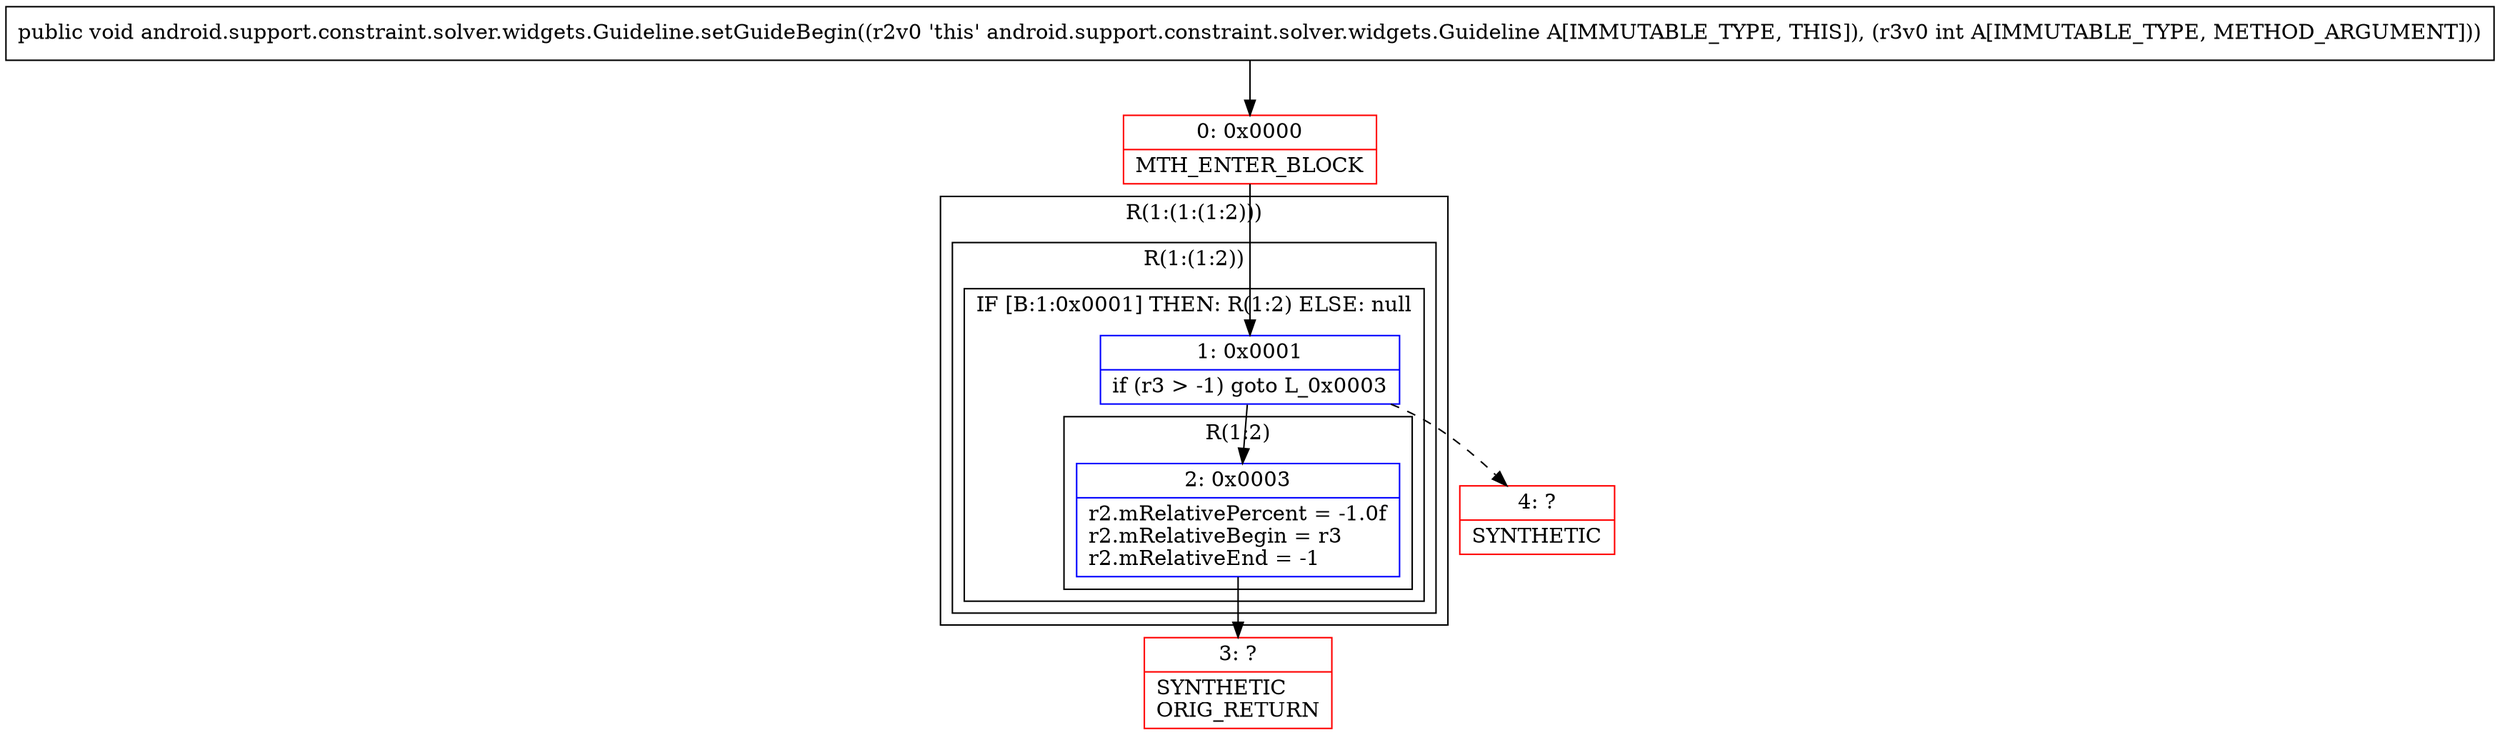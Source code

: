 digraph "CFG forandroid.support.constraint.solver.widgets.Guideline.setGuideBegin(I)V" {
subgraph cluster_Region_1772402963 {
label = "R(1:(1:(1:2)))";
node [shape=record,color=blue];
subgraph cluster_Region_568871357 {
label = "R(1:(1:2))";
node [shape=record,color=blue];
subgraph cluster_IfRegion_267079138 {
label = "IF [B:1:0x0001] THEN: R(1:2) ELSE: null";
node [shape=record,color=blue];
Node_1 [shape=record,label="{1\:\ 0x0001|if (r3 \> \-1) goto L_0x0003\l}"];
subgraph cluster_Region_2005988594 {
label = "R(1:2)";
node [shape=record,color=blue];
Node_2 [shape=record,label="{2\:\ 0x0003|r2.mRelativePercent = \-1.0f\lr2.mRelativeBegin = r3\lr2.mRelativeEnd = \-1\l}"];
}
}
}
}
Node_0 [shape=record,color=red,label="{0\:\ 0x0000|MTH_ENTER_BLOCK\l}"];
Node_3 [shape=record,color=red,label="{3\:\ ?|SYNTHETIC\lORIG_RETURN\l}"];
Node_4 [shape=record,color=red,label="{4\:\ ?|SYNTHETIC\l}"];
MethodNode[shape=record,label="{public void android.support.constraint.solver.widgets.Guideline.setGuideBegin((r2v0 'this' android.support.constraint.solver.widgets.Guideline A[IMMUTABLE_TYPE, THIS]), (r3v0 int A[IMMUTABLE_TYPE, METHOD_ARGUMENT])) }"];
MethodNode -> Node_0;
Node_1 -> Node_2;
Node_1 -> Node_4[style=dashed];
Node_2 -> Node_3;
Node_0 -> Node_1;
}

